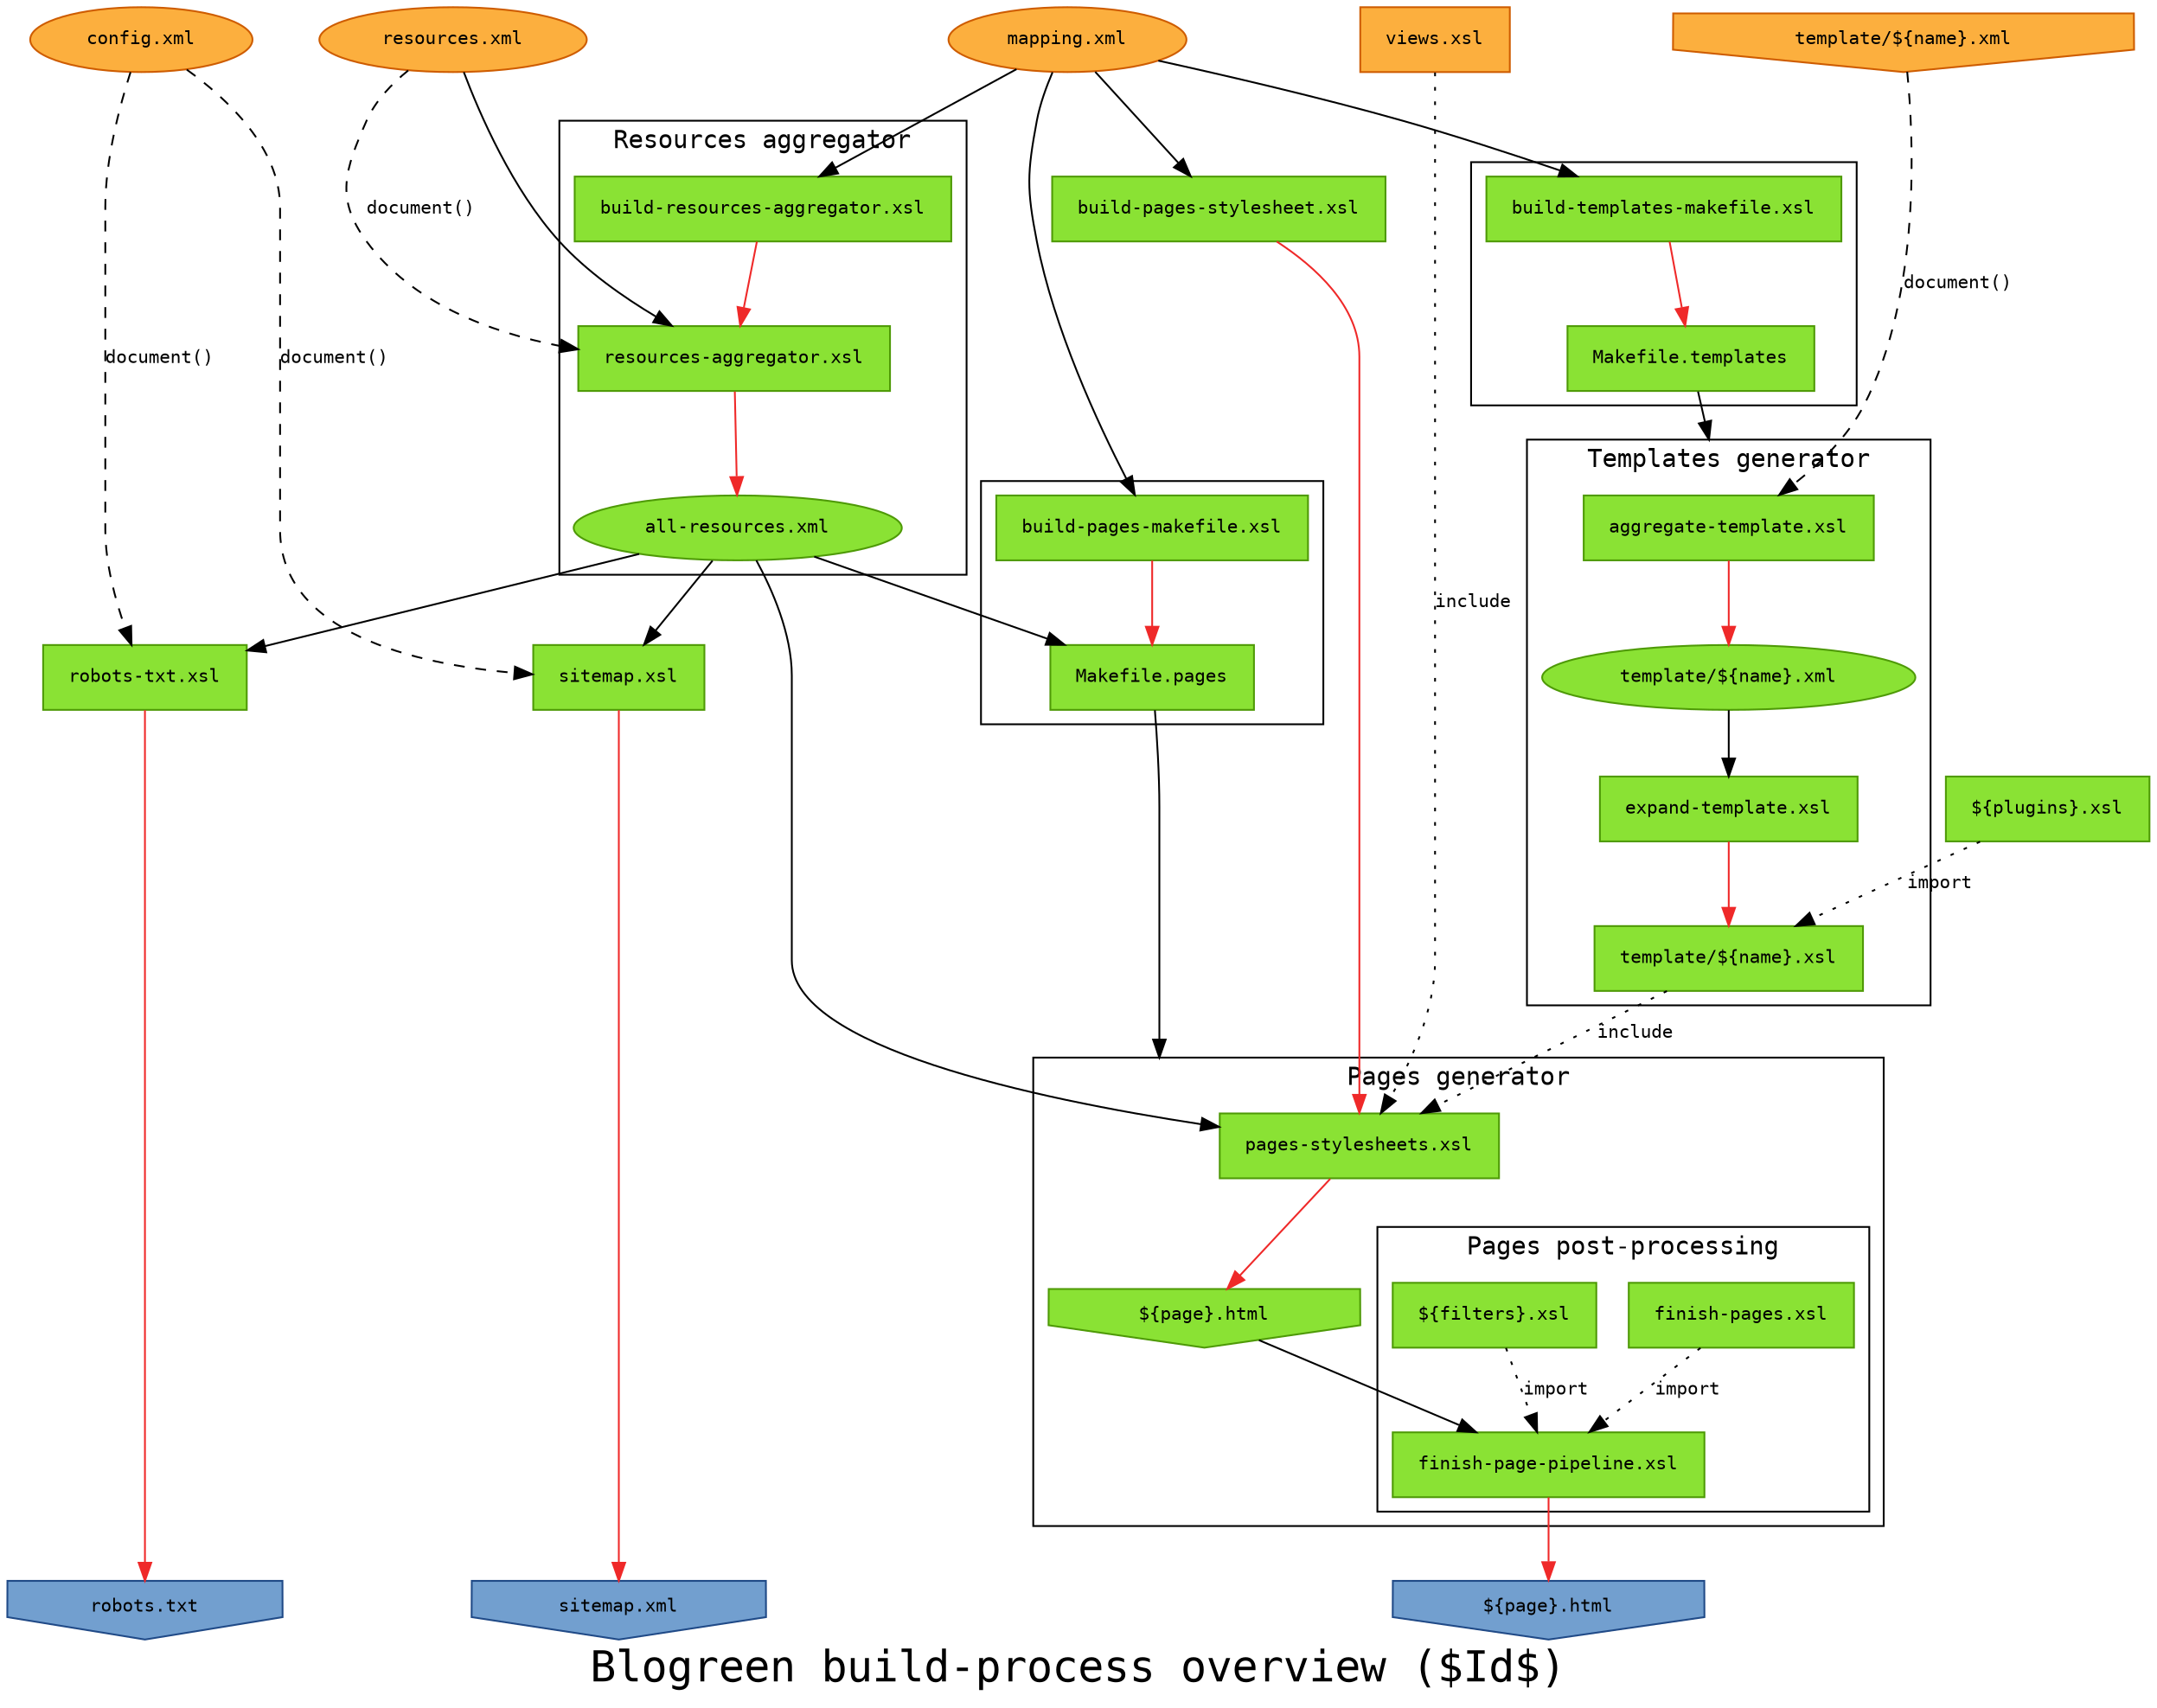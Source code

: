 /*
 * Describe the global process of generating pages.
 */
digraph Blogreen {
    compound=true;
    fontname=inconsolata;
    fontsize=14;
    node[fontname=inconsolata, fontsize=10, margin=".2, .1", style=filled, fillcolor="#8ae234", color="#4e9a06"];
    edge[fontname=inconsolata, fontsize=10];

    node[shape=box]

    {
	rank=same;
	res		[label="resources.xml", shape=ellipse, fillcolor="#fcaf3e", color="#ce5c00", URL="http://blogreen.org/TR/Resources", tooltip="Resources Namespace"];
	map		[label="mapping.xml",   shape=ellipse, fillcolor="#fcaf3e", color="#ce5c00", URL="http://blogreen.org/TR/Mapping",   tooltip="Mapping Namespace"];
	config	[label="config.xml",    shape=ellipse, fillcolor="#fcaf3e", color="#ce5c00", URL="http://blogreen.org/TR/Config",    tooltip="Config Namespace"];
	views	[label="views.xsl",			fillcolor="#fcaf3e", color="#ce5c00"];
	srctmplxml		[label="template/${name}.xml", shape=invhouse, fillcolor="#fcaf3e", color="#ce5c00"];
    }

    subgraph clusterPagesMakefile {
	bpm		[label="build-pages-makefile.xsl"];
	pm		[label="Makefile.pages"];
    }

    bps		[label="build-pages-stylesheet.xsl"];

    subgraph clusterTemplatesMakefile {
	btm		[label="build-templates-makefile.xsl"];
	tm		[label="Makefile.templates"];
    }


    subgraph clusterTemplates {
	label = "Templates generator";
	shape=box;
	objtmplxml	[label="template/${name}.xml", shape=ellipse];
	objtmplxsl	[label="template/${name}.xsl"];

	at		[label="aggregate-template.xsl"];
	et		[label="expand-template.xsl"];

	at -> objtmplxml [color="#ef2929"];
	objtmplxml -> et;
	et -> objtmplxsl [color="#ef2929"];
    }
    srctmplxml -> at [label="document()", style=dashed];

    plugins		[label="${plugins}.xsl"];
    plugins -> objtmplxsl [label=import, style=dotted];

    subgraph clusterResources {
	ra		[label="resources-aggregator.xsl"];
	bra		[label="build-resources-aggregator.xsl"];
	allres		[label="all-resources.xml", shape=ellipse];

	label = "Resources aggregator";
    }

    subgraph clusterPages {
	ps		[label="pages-stylesheets.xsl"];
	index		[label="${page}.html", shape=invhouse];

	subgraph clusterFo {
	    fp			[label="finish-pages.xsl"];
	    filters		[label="${filters}.xsl"];
	    fpp			[label="finish-page-pipeline.xsl"];

	    { fp; filters } -> fpp [label="import", style=dotted];

	    label = "Pages post-processing";
	}

	index -> fpp;

	label = "Pages generator";
    }


    tm -> at [lhead=clusterTemplates];

    map -> bra;
    res -> ra;
    res -> ra [label="document()", style=dashed];

    map -> bps;
    allres -> ps;
    {views; objtmplxsl} -> ps [label=include, style=dotted];

    map -> bpm;
    allres -> pm;

    map -> btm;

    pm -> index [lhead=clusterPages];

    rs	[label="robots-txt.xsl"];
    r	[label="robots.txt", shape=invhouse, fillcolor="#729fcf", color="#204a87"];
    ss	[label="sitemap.xsl"];
    s	[label="sitemap.xml", shape=invhouse, fillcolor="#729fcf", color="#204a87"];
    config -> rs [label="document()", style=dashed];
    allres -> rs;
    config -> ss [label="document()", style=dashed];
    allres -> ss;

    {
	edge[color="#ef2929"];
	bra -> ra -> allres;
	bps -> ps -> index;
	bpm -> pm;
	btm -> tm;
	fpp -> pindex;
	rs -> r;
	ss -> s;
    }

    {
	rank=same;
	s;
	r;
	pindex		[label="${page}.html", shape=invhouse, fillcolor="#729fcf", color="#204a87"];
    }

    fontsize=24;
    label="Blogreen build-process overview ($Id$)";
}

